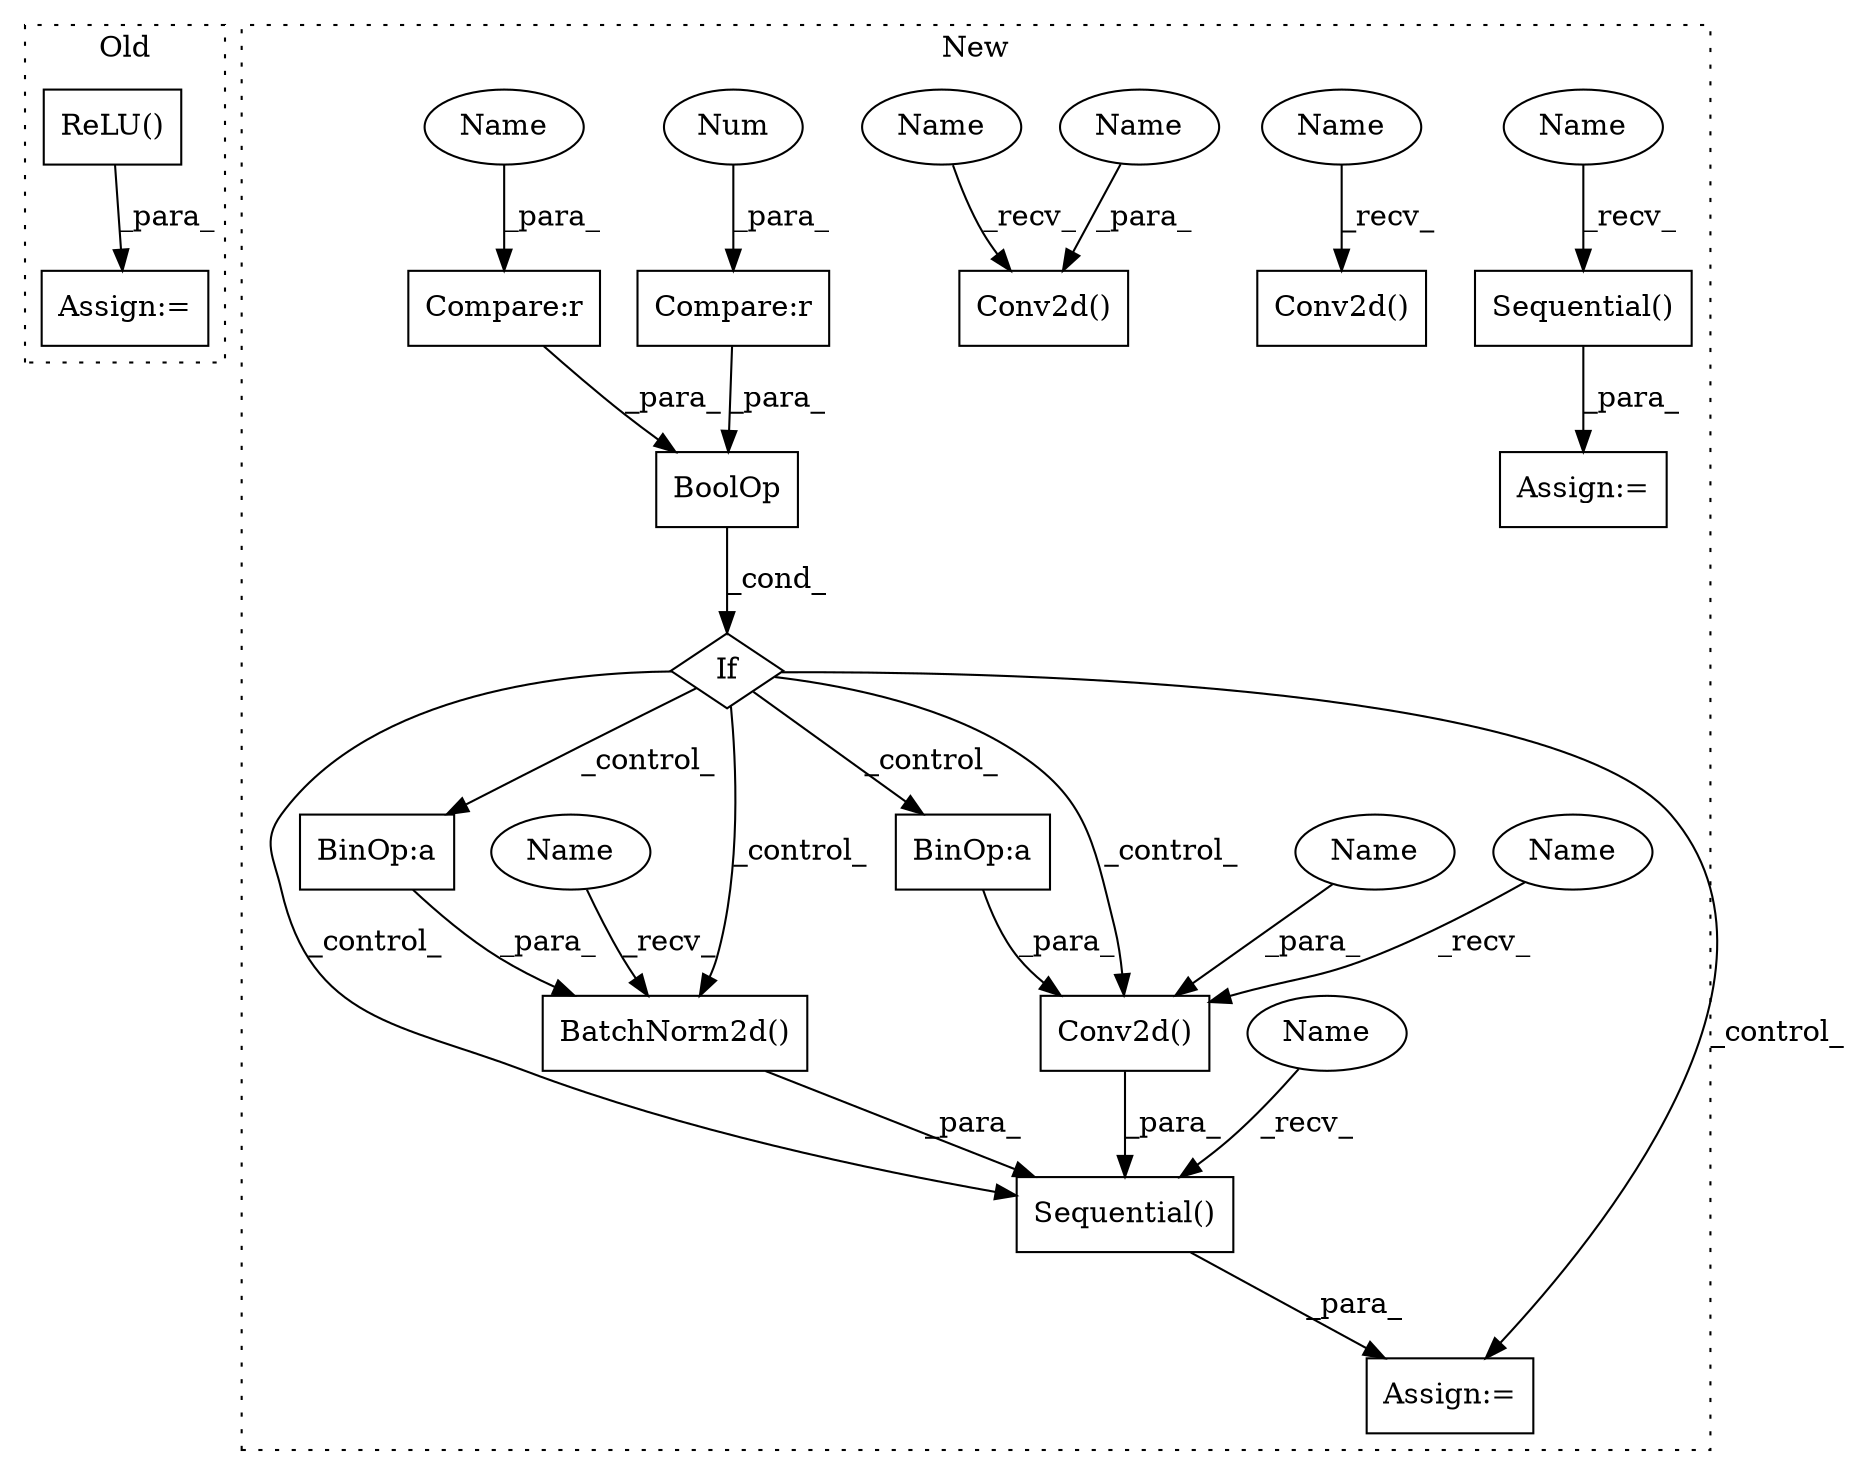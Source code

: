 digraph G {
subgraph cluster0 {
1 [label="ReLU()" a="75" s="536" l="21" shape="box"];
16 [label="Assign:=" a="68" s="533" l="3" shape="box"];
label = "Old";
style="dotted";
}
subgraph cluster1 {
2 [label="BatchNorm2d()" a="75" s="1041,1077" l="15,1" shape="box"];
3 [label="Conv2d()" a="75" s="912,954" l="10,69" shape="box"];
4 [label="BinOp:a" a="82" s="1070" l="1" shape="box"];
5 [label="Sequential()" a="75" s="775" l="15" shape="box"];
6 [label="If" a="96" s="799,851" l="3,14" shape="diamond"];
7 [label="Sequential()" a="75" s="881,1078" l="31,14" shape="box"];
8 [label="BinOp:a" a="82" s="947" l="1" shape="box"];
9 [label="Compare:r" a="40" s="817" l="34" shape="box"];
10 [label="Compare:r" a="40" s="802" l="11" shape="box"];
11 [label="BoolOp" a="72" s="802" l="49" shape="box"];
12 [label="Conv2d()" a="75" s="445,485" l="23,54" shape="box"];
13 [label="Num" a="76" s="812" l="1" shape="ellipse"];
14 [label="Conv2d()" a="75" s="603,627" l="10,80" shape="box"];
15 [label="Assign:=" a="68" s="772" l="3" shape="box"];
17 [label="Assign:=" a="68" s="878" l="3" shape="box"];
18 [label="Name" a="87" s="881" l="2" shape="ellipse"];
19 [label="Name" a="87" s="1041" l="2" shape="ellipse"];
20 [label="Name" a="87" s="603" l="2" shape="ellipse"];
21 [label="Name" a="87" s="445" l="2" shape="ellipse"];
22 [label="Name" a="87" s="775" l="2" shape="ellipse"];
23 [label="Name" a="87" s="912" l="2" shape="ellipse"];
24 [label="Name" a="87" s="468" l="9" shape="ellipse"];
25 [label="Name" a="87" s="922" l="9" shape="ellipse"];
26 [label="Name" a="87" s="817" l="9" shape="ellipse"];
label = "New";
style="dotted";
}
1 -> 16 [label="_para_"];
2 -> 7 [label="_para_"];
3 -> 7 [label="_para_"];
4 -> 2 [label="_para_"];
5 -> 15 [label="_para_"];
6 -> 4 [label="_control_"];
6 -> 2 [label="_control_"];
6 -> 7 [label="_control_"];
6 -> 17 [label="_control_"];
6 -> 3 [label="_control_"];
6 -> 8 [label="_control_"];
7 -> 17 [label="_para_"];
8 -> 3 [label="_para_"];
9 -> 11 [label="_para_"];
10 -> 11 [label="_para_"];
11 -> 6 [label="_cond_"];
13 -> 10 [label="_para_"];
18 -> 7 [label="_recv_"];
19 -> 2 [label="_recv_"];
20 -> 14 [label="_recv_"];
21 -> 12 [label="_recv_"];
22 -> 5 [label="_recv_"];
23 -> 3 [label="_recv_"];
24 -> 12 [label="_para_"];
25 -> 3 [label="_para_"];
26 -> 9 [label="_para_"];
}